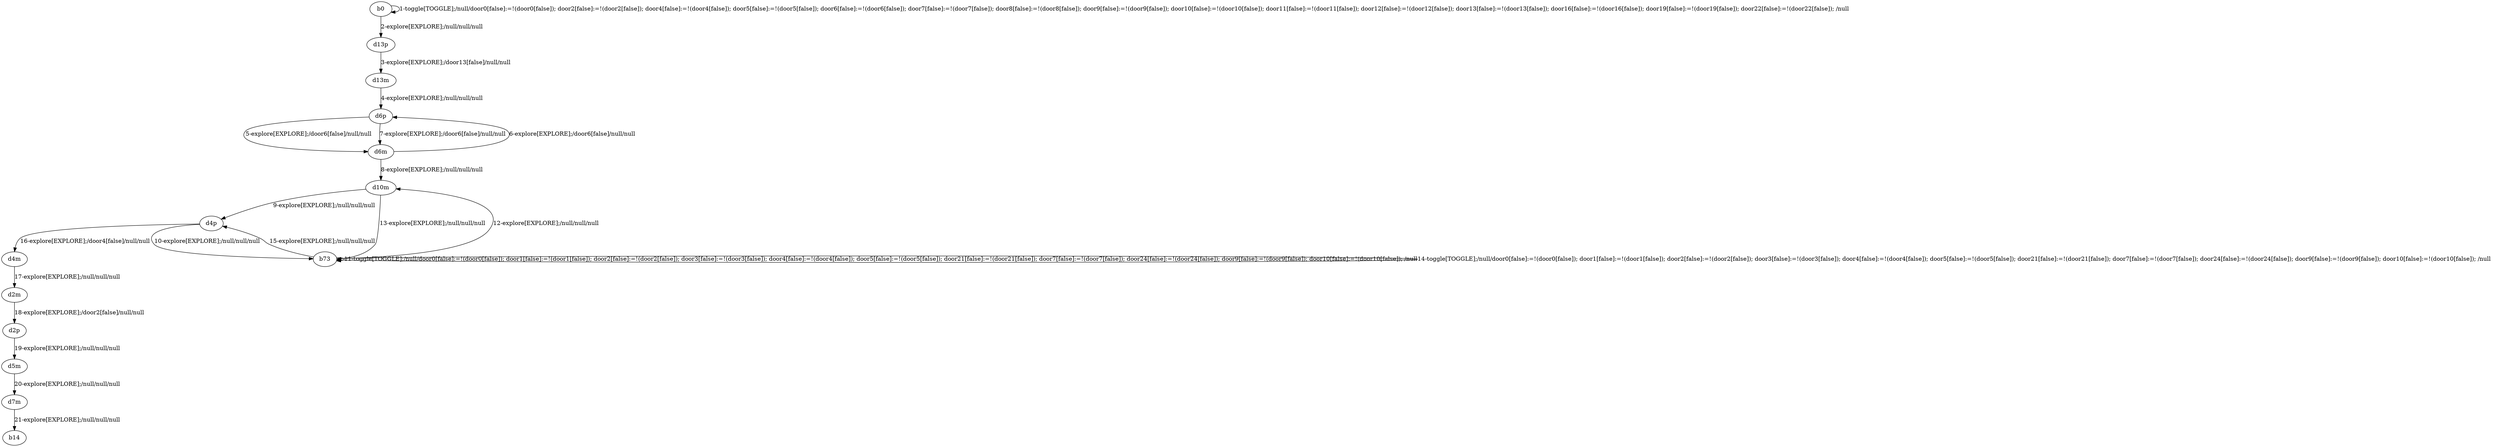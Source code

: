 # Total number of goals covered by this test: 2
# d5m --> d7m
# d7m --> b14

digraph g {
"b0" -> "b0" [label = "1-toggle[TOGGLE];/null/door0[false]:=!(door0[false]); door2[false]:=!(door2[false]); door4[false]:=!(door4[false]); door5[false]:=!(door5[false]); door6[false]:=!(door6[false]); door7[false]:=!(door7[false]); door8[false]:=!(door8[false]); door9[false]:=!(door9[false]); door10[false]:=!(door10[false]); door11[false]:=!(door11[false]); door12[false]:=!(door12[false]); door13[false]:=!(door13[false]); door16[false]:=!(door16[false]); door19[false]:=!(door19[false]); door22[false]:=!(door22[false]); /null"];
"b0" -> "d13p" [label = "2-explore[EXPLORE];/null/null/null"];
"d13p" -> "d13m" [label = "3-explore[EXPLORE];/door13[false]/null/null"];
"d13m" -> "d6p" [label = "4-explore[EXPLORE];/null/null/null"];
"d6p" -> "d6m" [label = "5-explore[EXPLORE];/door6[false]/null/null"];
"d6m" -> "d6p" [label = "6-explore[EXPLORE];/door6[false]/null/null"];
"d6p" -> "d6m" [label = "7-explore[EXPLORE];/door6[false]/null/null"];
"d6m" -> "d10m" [label = "8-explore[EXPLORE];/null/null/null"];
"d10m" -> "d4p" [label = "9-explore[EXPLORE];/null/null/null"];
"d4p" -> "b73" [label = "10-explore[EXPLORE];/null/null/null"];
"b73" -> "b73" [label = "11-toggle[TOGGLE];/null/door0[false]:=!(door0[false]); door1[false]:=!(door1[false]); door2[false]:=!(door2[false]); door3[false]:=!(door3[false]); door4[false]:=!(door4[false]); door5[false]:=!(door5[false]); door21[false]:=!(door21[false]); door7[false]:=!(door7[false]); door24[false]:=!(door24[false]); door9[false]:=!(door9[false]); door10[false]:=!(door10[false]); /null"];
"b73" -> "d10m" [label = "12-explore[EXPLORE];/null/null/null"];
"d10m" -> "b73" [label = "13-explore[EXPLORE];/null/null/null"];
"b73" -> "b73" [label = "14-toggle[TOGGLE];/null/door0[false]:=!(door0[false]); door1[false]:=!(door1[false]); door2[false]:=!(door2[false]); door3[false]:=!(door3[false]); door4[false]:=!(door4[false]); door5[false]:=!(door5[false]); door21[false]:=!(door21[false]); door7[false]:=!(door7[false]); door24[false]:=!(door24[false]); door9[false]:=!(door9[false]); door10[false]:=!(door10[false]); /null"];
"b73" -> "d4p" [label = "15-explore[EXPLORE];/null/null/null"];
"d4p" -> "d4m" [label = "16-explore[EXPLORE];/door4[false]/null/null"];
"d4m" -> "d2m" [label = "17-explore[EXPLORE];/null/null/null"];
"d2m" -> "d2p" [label = "18-explore[EXPLORE];/door2[false]/null/null"];
"d2p" -> "d5m" [label = "19-explore[EXPLORE];/null/null/null"];
"d5m" -> "d7m" [label = "20-explore[EXPLORE];/null/null/null"];
"d7m" -> "b14" [label = "21-explore[EXPLORE];/null/null/null"];
}